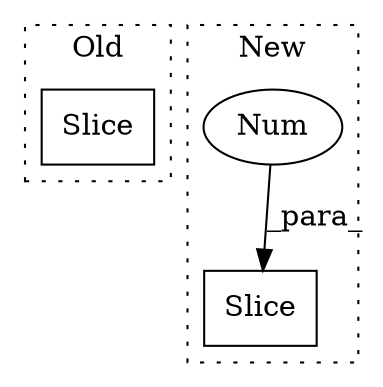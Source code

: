 digraph G {
subgraph cluster0 {
1 [label="Slice" a="80" s="2324" l="1" shape="box"];
label = "Old";
style="dotted";
}
subgraph cluster1 {
2 [label="Slice" a="80" s="3828" l="1" shape="box"];
3 [label="Num" a="76" s="3829" l="2" shape="ellipse"];
label = "New";
style="dotted";
}
3 -> 2 [label="_para_"];
}
